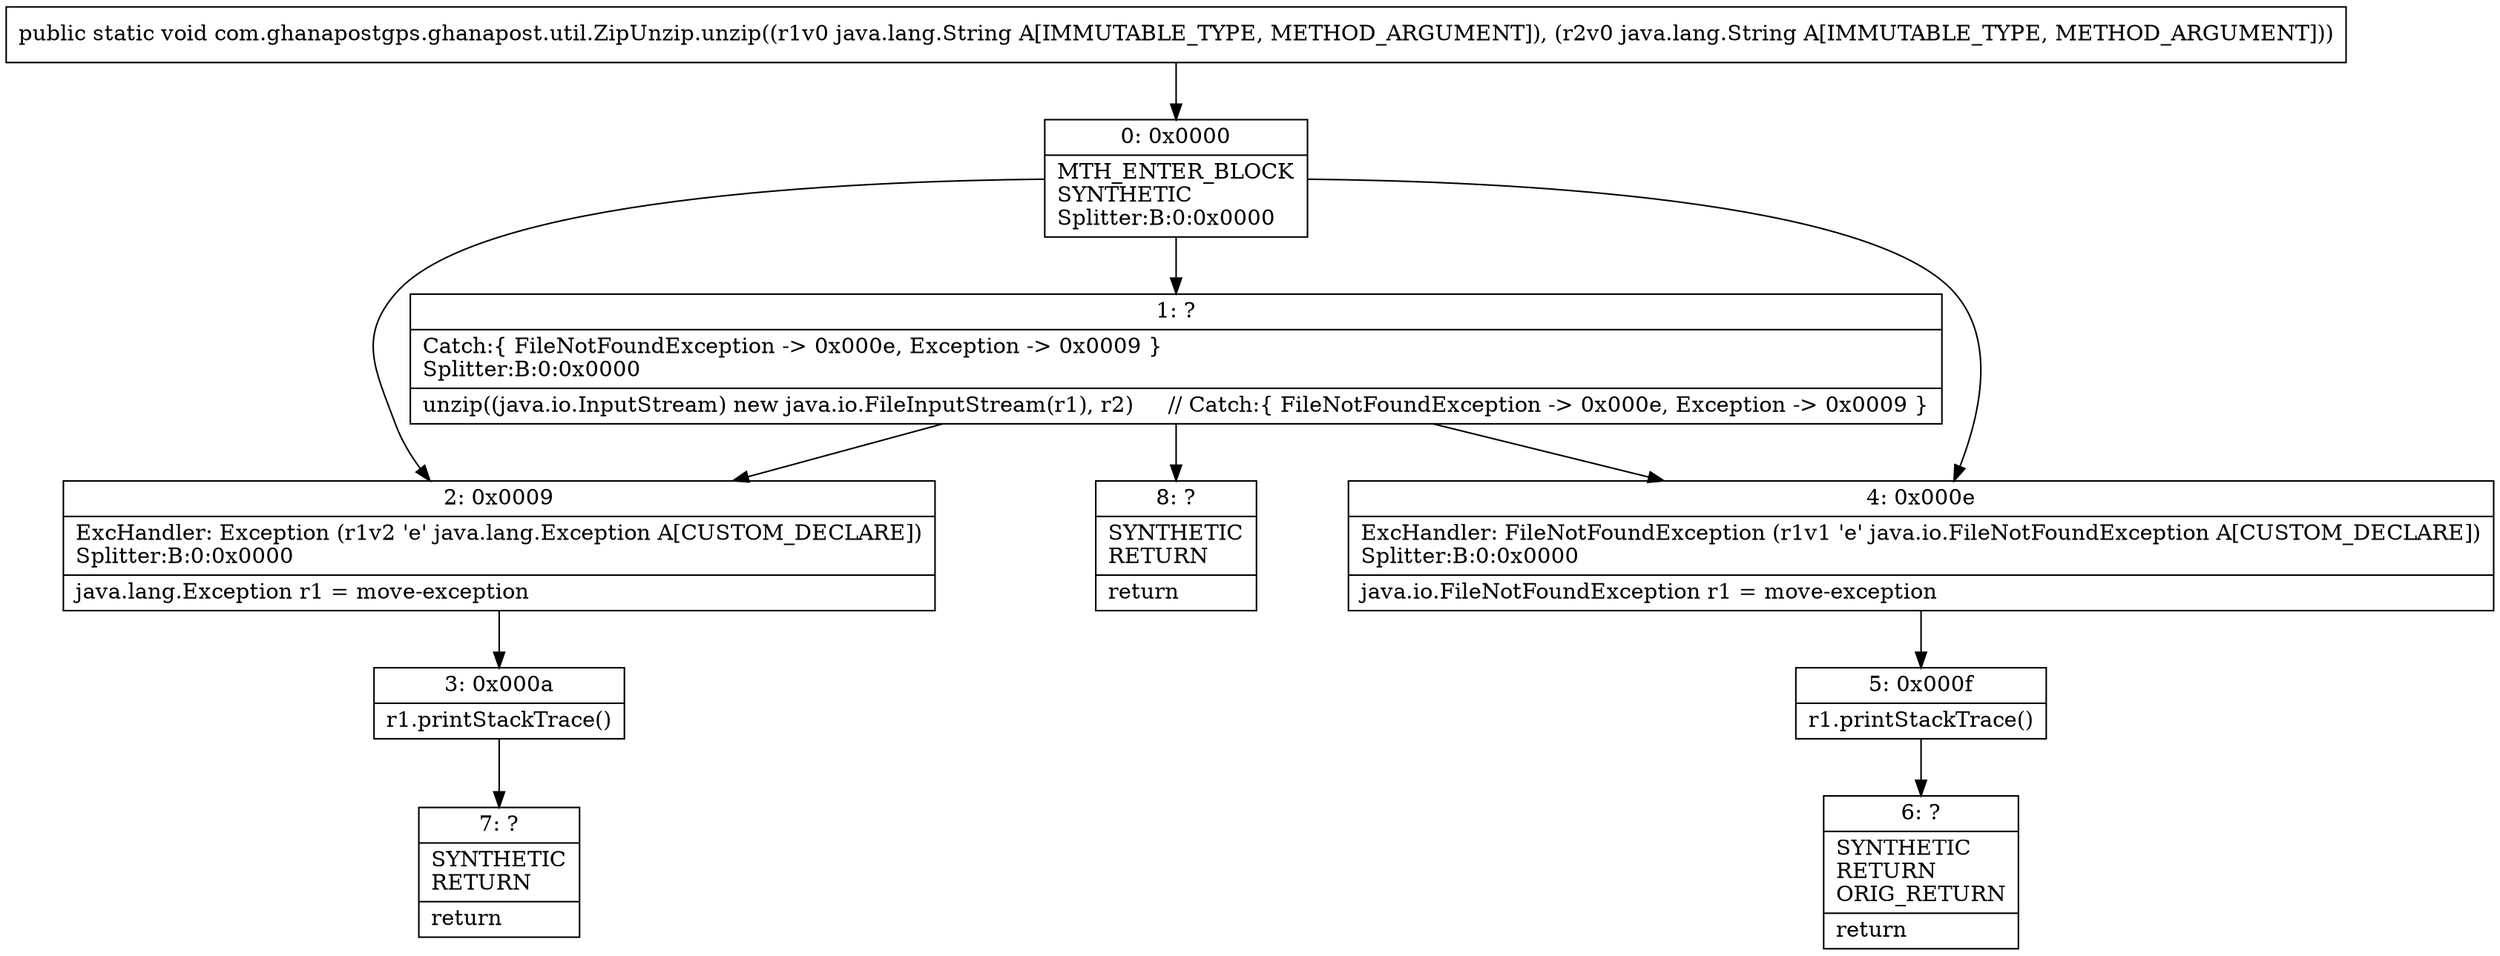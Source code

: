 digraph "CFG forcom.ghanapostgps.ghanapost.util.ZipUnzip.unzip(Ljava\/lang\/String;Ljava\/lang\/String;)V" {
Node_0 [shape=record,label="{0\:\ 0x0000|MTH_ENTER_BLOCK\lSYNTHETIC\lSplitter:B:0:0x0000\l}"];
Node_1 [shape=record,label="{1\:\ ?|Catch:\{ FileNotFoundException \-\> 0x000e, Exception \-\> 0x0009 \}\lSplitter:B:0:0x0000\l|unzip((java.io.InputStream) new java.io.FileInputStream(r1), r2)     \/\/ Catch:\{ FileNotFoundException \-\> 0x000e, Exception \-\> 0x0009 \}\l}"];
Node_2 [shape=record,label="{2\:\ 0x0009|ExcHandler: Exception (r1v2 'e' java.lang.Exception A[CUSTOM_DECLARE])\lSplitter:B:0:0x0000\l|java.lang.Exception r1 = move\-exception\l}"];
Node_3 [shape=record,label="{3\:\ 0x000a|r1.printStackTrace()\l}"];
Node_4 [shape=record,label="{4\:\ 0x000e|ExcHandler: FileNotFoundException (r1v1 'e' java.io.FileNotFoundException A[CUSTOM_DECLARE])\lSplitter:B:0:0x0000\l|java.io.FileNotFoundException r1 = move\-exception\l}"];
Node_5 [shape=record,label="{5\:\ 0x000f|r1.printStackTrace()\l}"];
Node_6 [shape=record,label="{6\:\ ?|SYNTHETIC\lRETURN\lORIG_RETURN\l|return\l}"];
Node_7 [shape=record,label="{7\:\ ?|SYNTHETIC\lRETURN\l|return\l}"];
Node_8 [shape=record,label="{8\:\ ?|SYNTHETIC\lRETURN\l|return\l}"];
MethodNode[shape=record,label="{public static void com.ghanapostgps.ghanapost.util.ZipUnzip.unzip((r1v0 java.lang.String A[IMMUTABLE_TYPE, METHOD_ARGUMENT]), (r2v0 java.lang.String A[IMMUTABLE_TYPE, METHOD_ARGUMENT])) }"];
MethodNode -> Node_0;
Node_0 -> Node_1;
Node_0 -> Node_4;
Node_0 -> Node_2;
Node_1 -> Node_4;
Node_1 -> Node_2;
Node_1 -> Node_8;
Node_2 -> Node_3;
Node_3 -> Node_7;
Node_4 -> Node_5;
Node_5 -> Node_6;
}

